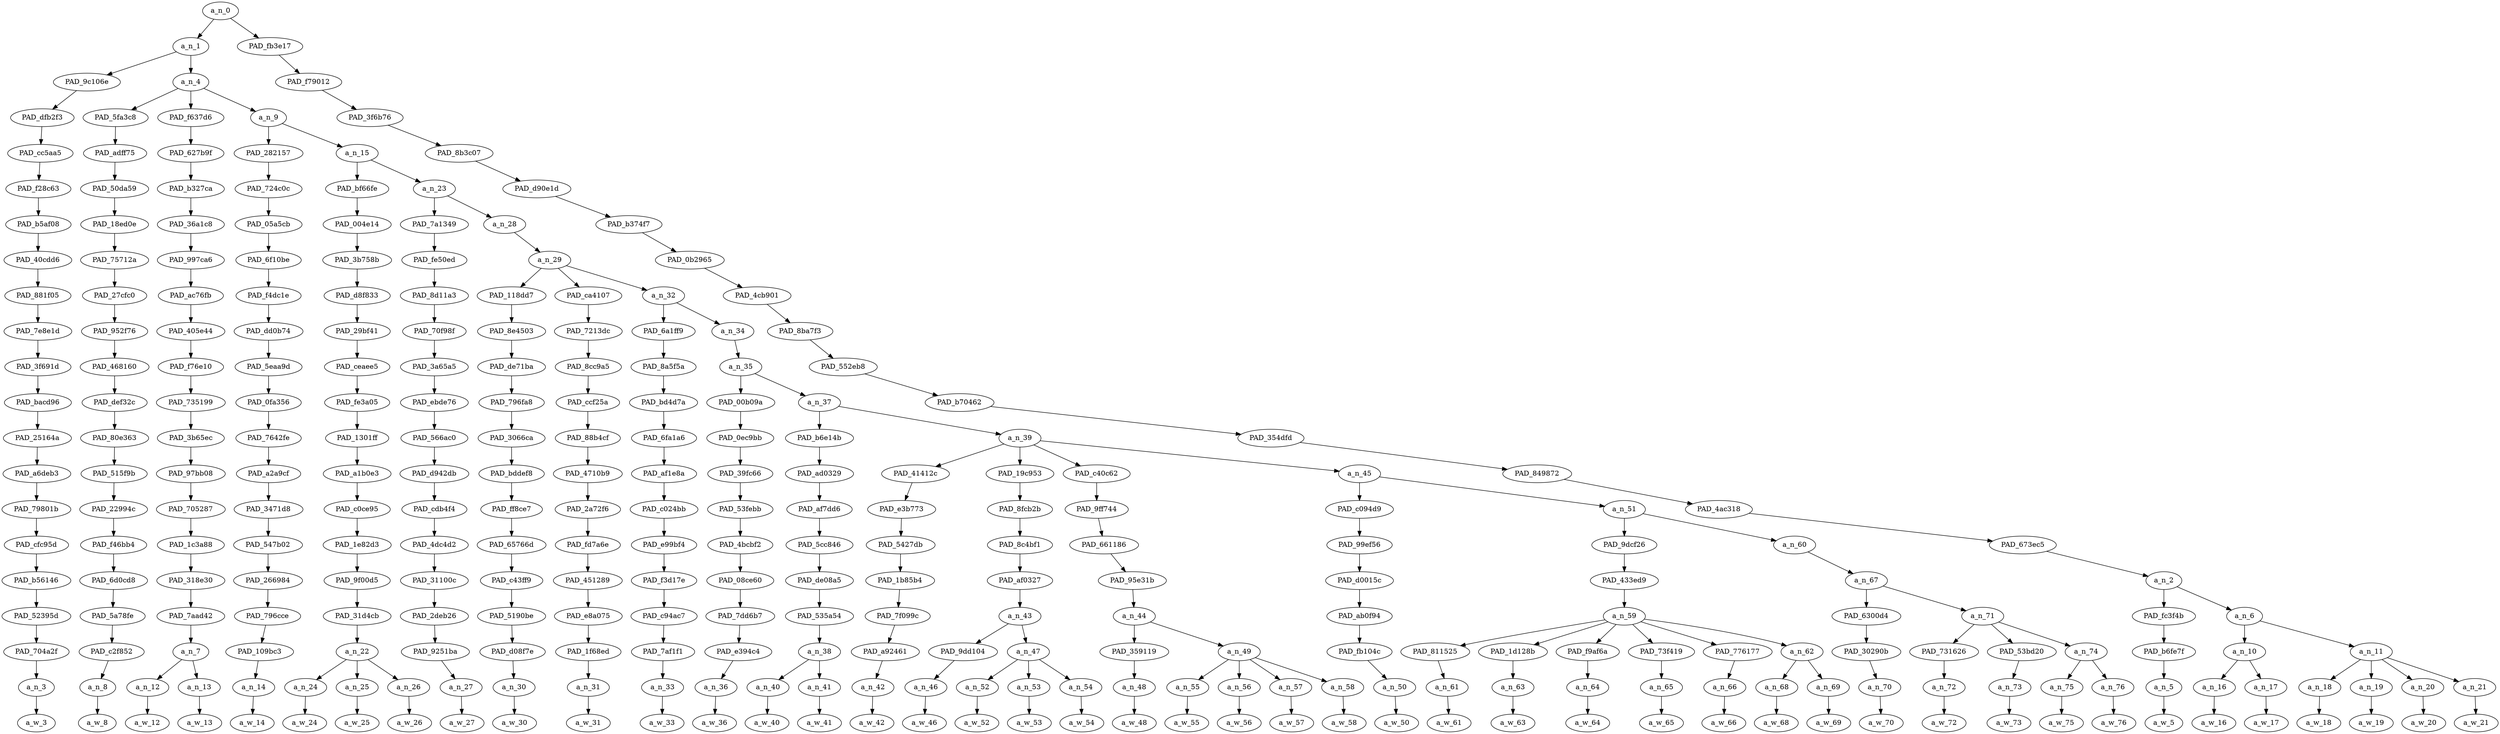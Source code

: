 strict digraph "" {
	a_n_0	[div_dir=1,
		index=0,
		level=20,
		pos="20.610197844328702,20!",
		text_span="[0, 1, 2, 3, 4, 5, 6, 7, 8, 9, 10, 11, 12, 13, 14, 15, 16, 17, 18, 19, 20, 21, 22, 23, 24, 25, 26, 27, 28, 29, 30, 31, 32, 33, 34, \
35, 36, 37, 38, 39, 40, 41, 42, 43, 44]",
		value=0.99999999];
	a_n_1	[div_dir=1,
		index=0,
		level=19,
		pos="1.7203956886574074,19!",
		text_span="[0, 1, 2, 3, 4, 5, 6, 7, 8, 9, 10, 11, 12, 13, 14, 15, 16, 17, 18, 19, 20, 21, 22, 23, 24, 25, 26, 27, 28, 29, 30, 31, 32, 33, 34, \
35, 36, 37]",
		value=0.72054065];
	a_n_0 -> a_n_1;
	PAD_fb3e17	[div_dir=-1,
		index=1,
		level=19,
		pos="39.5,19!",
		text_span="[38, 39, 40, 41, 42, 43, 44]",
		value=0.27945775];
	a_n_0 -> PAD_fb3e17;
	PAD_9c106e	[div_dir=-1,
		index=0,
		level=18,
		pos="0.0,18!",
		text_span="[0]",
		value=0.02552704];
	a_n_1 -> PAD_9c106e;
	a_n_4	[div_dir=1,
		index=1,
		level=18,
		pos="3.440791377314815,18!",
		text_span="[1, 2, 3, 4, 5, 6, 7, 8, 9, 10, 11, 12, 13, 14, 15, 16, 17, 18, 19, 20, 21, 22, 23, 24, 25, 26, 27, 28, 29, 30, 31, 32, 33, 34, \
35, 36, 37]",
		value=0.69500662];
	a_n_1 -> a_n_4;
	PAD_dfb2f3	[div_dir=-1,
		index=0,
		level=17,
		pos="0.0,17!",
		text_span="[0]",
		value=0.02552704];
	PAD_9c106e -> PAD_dfb2f3;
	PAD_cc5aa5	[div_dir=-1,
		index=0,
		level=16,
		pos="0.0,16!",
		text_span="[0]",
		value=0.02552704];
	PAD_dfb2f3 -> PAD_cc5aa5;
	PAD_f28c63	[div_dir=-1,
		index=0,
		level=15,
		pos="0.0,15!",
		text_span="[0]",
		value=0.02552704];
	PAD_cc5aa5 -> PAD_f28c63;
	PAD_b5af08	[div_dir=-1,
		index=0,
		level=14,
		pos="0.0,14!",
		text_span="[0]",
		value=0.02552704];
	PAD_f28c63 -> PAD_b5af08;
	PAD_40cdd6	[div_dir=-1,
		index=0,
		level=13,
		pos="0.0,13!",
		text_span="[0]",
		value=0.02552704];
	PAD_b5af08 -> PAD_40cdd6;
	PAD_881f05	[div_dir=-1,
		index=0,
		level=12,
		pos="0.0,12!",
		text_span="[0]",
		value=0.02552704];
	PAD_40cdd6 -> PAD_881f05;
	PAD_7e8e1d	[div_dir=-1,
		index=0,
		level=11,
		pos="0.0,11!",
		text_span="[0]",
		value=0.02552704];
	PAD_881f05 -> PAD_7e8e1d;
	PAD_3f691d	[div_dir=-1,
		index=0,
		level=10,
		pos="0.0,10!",
		text_span="[0]",
		value=0.02552704];
	PAD_7e8e1d -> PAD_3f691d;
	PAD_bacd96	[div_dir=-1,
		index=0,
		level=9,
		pos="0.0,9!",
		text_span="[0]",
		value=0.02552704];
	PAD_3f691d -> PAD_bacd96;
	PAD_25164a	[div_dir=-1,
		index=0,
		level=8,
		pos="0.0,8!",
		text_span="[0]",
		value=0.02552704];
	PAD_bacd96 -> PAD_25164a;
	PAD_a6deb3	[div_dir=-1,
		index=0,
		level=7,
		pos="0.0,7!",
		text_span="[0]",
		value=0.02552704];
	PAD_25164a -> PAD_a6deb3;
	PAD_79801b	[div_dir=-1,
		index=0,
		level=6,
		pos="0.0,6!",
		text_span="[0]",
		value=0.02552704];
	PAD_a6deb3 -> PAD_79801b;
	PAD_cfc95d	[div_dir=-1,
		index=0,
		level=5,
		pos="0.0,5!",
		text_span="[0]",
		value=0.02552704];
	PAD_79801b -> PAD_cfc95d;
	PAD_b56146	[div_dir=-1,
		index=0,
		level=4,
		pos="0.0,4!",
		text_span="[0]",
		value=0.02552704];
	PAD_cfc95d -> PAD_b56146;
	PAD_52395d	[div_dir=-1,
		index=0,
		level=3,
		pos="0.0,3!",
		text_span="[0]",
		value=0.02552704];
	PAD_b56146 -> PAD_52395d;
	PAD_704a2f	[div_dir=-1,
		index=0,
		level=2,
		pos="0.0,2!",
		text_span="[0]",
		value=0.02552704];
	PAD_52395d -> PAD_704a2f;
	a_n_3	[div_dir=-1,
		index=0,
		level=1,
		pos="0.0,1!",
		text_span="[0]",
		value=0.02552704];
	PAD_704a2f -> a_n_3;
	a_w_3	[div_dir=0,
		index=0,
		level=0,
		pos="0,0!",
		text_span="[0]",
		value=fbi];
	a_n_3 -> a_w_3;
	PAD_5fa3c8	[div_dir=-1,
		index=2,
		level=17,
		pos="3.0,17!",
		text_span="[3]",
		value=0.01718486];
	a_n_4 -> PAD_5fa3c8;
	PAD_f637d6	[div_dir=1,
		index=1,
		level=17,
		pos="1.5,17!",
		text_span="[1, 2]",
		value=0.03496546];
	a_n_4 -> PAD_f637d6;
	a_n_9	[div_dir=1,
		index=3,
		level=17,
		pos="5.822374131944445,17!",
		text_span="[4, 5, 6, 7, 8, 9, 10, 11, 12, 13, 14, 15, 16, 17, 18, 19, 20, 21, 22, 23, 24, 25, 26, 27, 28, 29, 30, 31, 32, 33, 34, 35, 36, 37]",
		value=0.64282945];
	a_n_4 -> a_n_9;
	PAD_adff75	[div_dir=-1,
		index=2,
		level=16,
		pos="3.0,16!",
		text_span="[3]",
		value=0.01718486];
	PAD_5fa3c8 -> PAD_adff75;
	PAD_50da59	[div_dir=-1,
		index=2,
		level=15,
		pos="3.0,15!",
		text_span="[3]",
		value=0.01718486];
	PAD_adff75 -> PAD_50da59;
	PAD_18ed0e	[div_dir=-1,
		index=2,
		level=14,
		pos="3.0,14!",
		text_span="[3]",
		value=0.01718486];
	PAD_50da59 -> PAD_18ed0e;
	PAD_75712a	[div_dir=-1,
		index=2,
		level=13,
		pos="3.0,13!",
		text_span="[3]",
		value=0.01718486];
	PAD_18ed0e -> PAD_75712a;
	PAD_27cfc0	[div_dir=-1,
		index=2,
		level=12,
		pos="3.0,12!",
		text_span="[3]",
		value=0.01718486];
	PAD_75712a -> PAD_27cfc0;
	PAD_952f76	[div_dir=-1,
		index=2,
		level=11,
		pos="3.0,11!",
		text_span="[3]",
		value=0.01718486];
	PAD_27cfc0 -> PAD_952f76;
	PAD_468160	[div_dir=-1,
		index=2,
		level=10,
		pos="3.0,10!",
		text_span="[3]",
		value=0.01718486];
	PAD_952f76 -> PAD_468160;
	PAD_def32c	[div_dir=-1,
		index=2,
		level=9,
		pos="3.0,9!",
		text_span="[3]",
		value=0.01718486];
	PAD_468160 -> PAD_def32c;
	PAD_80e363	[div_dir=-1,
		index=2,
		level=8,
		pos="3.0,8!",
		text_span="[3]",
		value=0.01718486];
	PAD_def32c -> PAD_80e363;
	PAD_515f9b	[div_dir=-1,
		index=2,
		level=7,
		pos="3.0,7!",
		text_span="[3]",
		value=0.01718486];
	PAD_80e363 -> PAD_515f9b;
	PAD_22994c	[div_dir=-1,
		index=2,
		level=6,
		pos="3.0,6!",
		text_span="[3]",
		value=0.01718486];
	PAD_515f9b -> PAD_22994c;
	PAD_f46bb4	[div_dir=-1,
		index=2,
		level=5,
		pos="3.0,5!",
		text_span="[3]",
		value=0.01718486];
	PAD_22994c -> PAD_f46bb4;
	PAD_6d0cd8	[div_dir=-1,
		index=2,
		level=4,
		pos="3.0,4!",
		text_span="[3]",
		value=0.01718486];
	PAD_f46bb4 -> PAD_6d0cd8;
	PAD_5a78fe	[div_dir=-1,
		index=2,
		level=3,
		pos="3.0,3!",
		text_span="[3]",
		value=0.01718486];
	PAD_6d0cd8 -> PAD_5a78fe;
	PAD_c2f852	[div_dir=-1,
		index=2,
		level=2,
		pos="3.0,2!",
		text_span="[3]",
		value=0.01718486];
	PAD_5a78fe -> PAD_c2f852;
	a_n_8	[div_dir=-1,
		index=3,
		level=1,
		pos="3.0,1!",
		text_span="[3]",
		value=0.01718486];
	PAD_c2f852 -> a_n_8;
	a_w_8	[div_dir=0,
		index=3,
		level=0,
		pos="3,0!",
		text_span="[3]",
		value=paralyzed];
	a_n_8 -> a_w_8;
	PAD_627b9f	[div_dir=1,
		index=1,
		level=16,
		pos="1.5,16!",
		text_span="[1, 2]",
		value=0.03496546];
	PAD_f637d6 -> PAD_627b9f;
	PAD_b327ca	[div_dir=1,
		index=1,
		level=15,
		pos="1.5,15!",
		text_span="[1, 2]",
		value=0.03496546];
	PAD_627b9f -> PAD_b327ca;
	PAD_36a1c8	[div_dir=1,
		index=1,
		level=14,
		pos="1.5,14!",
		text_span="[1, 2]",
		value=0.03496546];
	PAD_b327ca -> PAD_36a1c8;
	PAD_997ca6	[div_dir=1,
		index=1,
		level=13,
		pos="1.5,13!",
		text_span="[1, 2]",
		value=0.03496546];
	PAD_36a1c8 -> PAD_997ca6;
	PAD_ac76fb	[div_dir=1,
		index=1,
		level=12,
		pos="1.5,12!",
		text_span="[1, 2]",
		value=0.03496546];
	PAD_997ca6 -> PAD_ac76fb;
	PAD_405e44	[div_dir=1,
		index=1,
		level=11,
		pos="1.5,11!",
		text_span="[1, 2]",
		value=0.03496546];
	PAD_ac76fb -> PAD_405e44;
	PAD_f76e10	[div_dir=1,
		index=1,
		level=10,
		pos="1.5,10!",
		text_span="[1, 2]",
		value=0.03496546];
	PAD_405e44 -> PAD_f76e10;
	PAD_735199	[div_dir=1,
		index=1,
		level=9,
		pos="1.5,9!",
		text_span="[1, 2]",
		value=0.03496546];
	PAD_f76e10 -> PAD_735199;
	PAD_3b65ec	[div_dir=1,
		index=1,
		level=8,
		pos="1.5,8!",
		text_span="[1, 2]",
		value=0.03496546];
	PAD_735199 -> PAD_3b65ec;
	PAD_97bb08	[div_dir=1,
		index=1,
		level=7,
		pos="1.5,7!",
		text_span="[1, 2]",
		value=0.03496546];
	PAD_3b65ec -> PAD_97bb08;
	PAD_705287	[div_dir=1,
		index=1,
		level=6,
		pos="1.5,6!",
		text_span="[1, 2]",
		value=0.03496546];
	PAD_97bb08 -> PAD_705287;
	PAD_1c3a88	[div_dir=1,
		index=1,
		level=5,
		pos="1.5,5!",
		text_span="[1, 2]",
		value=0.03496546];
	PAD_705287 -> PAD_1c3a88;
	PAD_318e30	[div_dir=1,
		index=1,
		level=4,
		pos="1.5,4!",
		text_span="[1, 2]",
		value=0.03496546];
	PAD_1c3a88 -> PAD_318e30;
	PAD_7aad42	[div_dir=1,
		index=1,
		level=3,
		pos="1.5,3!",
		text_span="[1, 2]",
		value=0.03496546];
	PAD_318e30 -> PAD_7aad42;
	a_n_7	[div_dir=1,
		index=1,
		level=2,
		pos="1.5,2!",
		text_span="[1, 2]",
		value=0.03496546];
	PAD_7aad42 -> a_n_7;
	a_n_12	[div_dir=1,
		index=1,
		level=1,
		pos="1.0,1!",
		text_span="[1]",
		value=0.01281584];
	a_n_7 -> a_n_12;
	a_n_13	[div_dir=-1,
		index=2,
		level=1,
		pos="2.0,1!",
		text_span="[2]",
		value=0.02213667];
	a_n_7 -> a_n_13;
	a_w_12	[div_dir=0,
		index=1,
		level=0,
		pos="1,0!",
		text_span="[1]",
		value=completely];
	a_n_12 -> a_w_12;
	a_w_13	[div_dir=0,
		index=2,
		level=0,
		pos="2,0!",
		text_span="[2]",
		value=inept];
	a_n_13 -> a_w_13;
	PAD_282157	[div_dir=-1,
		index=3,
		level=16,
		pos="4.0,16!",
		text_span="[4]",
		value=0.01092810];
	a_n_9 -> PAD_282157;
	a_n_15	[div_dir=1,
		index=4,
		level=16,
		pos="7.644748263888889,16!",
		text_span="[5, 6, 7, 8, 9, 10, 11, 12, 13, 14, 15, 16, 17, 18, 19, 20, 21, 22, 23, 24, 25, 26, 27, 28, 29, 30, 31, 32, 33, 34, 35, 36, 37]",
		value=0.63187355];
	a_n_9 -> a_n_15;
	PAD_724c0c	[div_dir=-1,
		index=3,
		level=15,
		pos="4.0,15!",
		text_span="[4]",
		value=0.01092810];
	PAD_282157 -> PAD_724c0c;
	PAD_05a5cb	[div_dir=-1,
		index=3,
		level=14,
		pos="4.0,14!",
		text_span="[4]",
		value=0.01092810];
	PAD_724c0c -> PAD_05a5cb;
	PAD_6f10be	[div_dir=-1,
		index=3,
		level=13,
		pos="4.0,13!",
		text_span="[4]",
		value=0.01092810];
	PAD_05a5cb -> PAD_6f10be;
	PAD_f4dc1e	[div_dir=-1,
		index=3,
		level=12,
		pos="4.0,12!",
		text_span="[4]",
		value=0.01092810];
	PAD_6f10be -> PAD_f4dc1e;
	PAD_dd0b74	[div_dir=-1,
		index=3,
		level=11,
		pos="4.0,11!",
		text_span="[4]",
		value=0.01092810];
	PAD_f4dc1e -> PAD_dd0b74;
	PAD_5eaa9d	[div_dir=-1,
		index=3,
		level=10,
		pos="4.0,10!",
		text_span="[4]",
		value=0.01092810];
	PAD_dd0b74 -> PAD_5eaa9d;
	PAD_0fa356	[div_dir=-1,
		index=3,
		level=9,
		pos="4.0,9!",
		text_span="[4]",
		value=0.01092810];
	PAD_5eaa9d -> PAD_0fa356;
	PAD_7642fe	[div_dir=-1,
		index=3,
		level=8,
		pos="4.0,8!",
		text_span="[4]",
		value=0.01092810];
	PAD_0fa356 -> PAD_7642fe;
	PAD_a2a9cf	[div_dir=-1,
		index=3,
		level=7,
		pos="4.0,7!",
		text_span="[4]",
		value=0.01092810];
	PAD_7642fe -> PAD_a2a9cf;
	PAD_3471d8	[div_dir=-1,
		index=3,
		level=6,
		pos="4.0,6!",
		text_span="[4]",
		value=0.01092810];
	PAD_a2a9cf -> PAD_3471d8;
	PAD_547b02	[div_dir=-1,
		index=3,
		level=5,
		pos="4.0,5!",
		text_span="[4]",
		value=0.01092810];
	PAD_3471d8 -> PAD_547b02;
	PAD_266984	[div_dir=-1,
		index=3,
		level=4,
		pos="4.0,4!",
		text_span="[4]",
		value=0.01092810];
	PAD_547b02 -> PAD_266984;
	PAD_796cce	[div_dir=-1,
		index=3,
		level=3,
		pos="4.0,3!",
		text_span="[4]",
		value=0.01092810];
	PAD_266984 -> PAD_796cce;
	PAD_109bc3	[div_dir=-1,
		index=3,
		level=2,
		pos="4.0,2!",
		text_span="[4]",
		value=0.01092810];
	PAD_796cce -> PAD_109bc3;
	a_n_14	[div_dir=-1,
		index=4,
		level=1,
		pos="4.0,1!",
		text_span="[4]",
		value=0.01092810];
	PAD_109bc3 -> a_n_14;
	a_w_14	[div_dir=0,
		index=4,
		level=0,
		pos="4,0!",
		text_span="[4]",
		value=by];
	a_n_14 -> a_w_14;
	PAD_bf66fe	[div_dir=1,
		index=4,
		level=15,
		pos="6.0,15!",
		text_span="[5, 6, 7]",
		value=0.07243884];
	a_n_15 -> PAD_bf66fe;
	a_n_23	[div_dir=1,
		index=5,
		level=15,
		pos="9.289496527777779,15!",
		text_span="[8, 9, 10, 11, 12, 13, 14, 15, 16, 17, 18, 19, 20, 21, 22, 23, 24, 25, 26, 27, 28, 29, 30, 31, 32, 33, 34, 35, 36, 37]",
		value=0.55940442];
	a_n_15 -> a_n_23;
	PAD_004e14	[div_dir=1,
		index=4,
		level=14,
		pos="6.0,14!",
		text_span="[5, 6, 7]",
		value=0.07243884];
	PAD_bf66fe -> PAD_004e14;
	PAD_3b758b	[div_dir=1,
		index=4,
		level=13,
		pos="6.0,13!",
		text_span="[5, 6, 7]",
		value=0.07243884];
	PAD_004e14 -> PAD_3b758b;
	PAD_d8f833	[div_dir=1,
		index=4,
		level=12,
		pos="6.0,12!",
		text_span="[5, 6, 7]",
		value=0.07243884];
	PAD_3b758b -> PAD_d8f833;
	PAD_29bf41	[div_dir=1,
		index=4,
		level=11,
		pos="6.0,11!",
		text_span="[5, 6, 7]",
		value=0.07243884];
	PAD_d8f833 -> PAD_29bf41;
	PAD_ceaee5	[div_dir=1,
		index=4,
		level=10,
		pos="6.0,10!",
		text_span="[5, 6, 7]",
		value=0.07243884];
	PAD_29bf41 -> PAD_ceaee5;
	PAD_fe3a05	[div_dir=1,
		index=4,
		level=9,
		pos="6.0,9!",
		text_span="[5, 6, 7]",
		value=0.07243884];
	PAD_ceaee5 -> PAD_fe3a05;
	PAD_1301ff	[div_dir=1,
		index=4,
		level=8,
		pos="6.0,8!",
		text_span="[5, 6, 7]",
		value=0.07243884];
	PAD_fe3a05 -> PAD_1301ff;
	PAD_a1b0e3	[div_dir=1,
		index=4,
		level=7,
		pos="6.0,7!",
		text_span="[5, 6, 7]",
		value=0.07243884];
	PAD_1301ff -> PAD_a1b0e3;
	PAD_c0ce95	[div_dir=1,
		index=4,
		level=6,
		pos="6.0,6!",
		text_span="[5, 6, 7]",
		value=0.07243884];
	PAD_a1b0e3 -> PAD_c0ce95;
	PAD_1e82d3	[div_dir=1,
		index=4,
		level=5,
		pos="6.0,5!",
		text_span="[5, 6, 7]",
		value=0.07243884];
	PAD_c0ce95 -> PAD_1e82d3;
	PAD_9f00d5	[div_dir=1,
		index=4,
		level=4,
		pos="6.0,4!",
		text_span="[5, 6, 7]",
		value=0.07243884];
	PAD_1e82d3 -> PAD_9f00d5;
	PAD_31d4cb	[div_dir=1,
		index=4,
		level=3,
		pos="6.0,3!",
		text_span="[5, 6, 7]",
		value=0.07243884];
	PAD_9f00d5 -> PAD_31d4cb;
	a_n_22	[div_dir=1,
		index=4,
		level=2,
		pos="6.0,2!",
		text_span="[5, 6, 7]",
		value=0.07243884];
	PAD_31d4cb -> a_n_22;
	a_n_24	[div_dir=1,
		index=5,
		level=1,
		pos="5.0,1!",
		text_span="[5]",
		value=0.02634474];
	a_n_22 -> a_n_24;
	a_n_25	[div_dir=-1,
		index=6,
		level=1,
		pos="6.0,1!",
		text_span="[6]",
		value=0.02105736];
	a_n_22 -> a_n_25;
	a_n_26	[div_dir=1,
		index=7,
		level=1,
		pos="7.0,1!",
		text_span="[7]",
		value=0.02496004];
	a_n_22 -> a_n_26;
	a_w_24	[div_dir=0,
		index=5,
		level=0,
		pos="5,0!",
		text_span="[5]",
		value=pc];
	a_n_24 -> a_w_24;
	a_w_25	[div_dir=0,
		index=6,
		level=0,
		pos="6,0!",
		text_span="[6]",
		value=airport];
	a_n_25 -> a_w_25;
	a_w_26	[div_dir=0,
		index=7,
		level=0,
		pos="7,0!",
		text_span="[7]",
		value=shooter];
	a_n_26 -> a_w_26;
	PAD_7a1349	[div_dir=-1,
		index=5,
		level=14,
		pos="8.0,14!",
		text_span="[8]",
		value=0.01226533];
	a_n_23 -> PAD_7a1349;
	a_n_28	[div_dir=1,
		index=6,
		level=14,
		pos="10.578993055555555,14!",
		text_span="[9, 10, 11, 12, 13, 14, 15, 16, 17, 18, 19, 20, 21, 22, 23, 24, 25, 26, 27, 28, 29, 30, 31, 32, 33, 34, 35, 36, 37]",
		value=0.54713127];
	a_n_23 -> a_n_28;
	PAD_fe50ed	[div_dir=-1,
		index=5,
		level=13,
		pos="8.0,13!",
		text_span="[8]",
		value=0.01226533];
	PAD_7a1349 -> PAD_fe50ed;
	PAD_8d11a3	[div_dir=-1,
		index=5,
		level=12,
		pos="8.0,12!",
		text_span="[8]",
		value=0.01226533];
	PAD_fe50ed -> PAD_8d11a3;
	PAD_70f98f	[div_dir=-1,
		index=5,
		level=11,
		pos="8.0,11!",
		text_span="[8]",
		value=0.01226533];
	PAD_8d11a3 -> PAD_70f98f;
	PAD_3a65a5	[div_dir=-1,
		index=5,
		level=10,
		pos="8.0,10!",
		text_span="[8]",
		value=0.01226533];
	PAD_70f98f -> PAD_3a65a5;
	PAD_ebde76	[div_dir=-1,
		index=5,
		level=9,
		pos="8.0,9!",
		text_span="[8]",
		value=0.01226533];
	PAD_3a65a5 -> PAD_ebde76;
	PAD_566ac0	[div_dir=-1,
		index=5,
		level=8,
		pos="8.0,8!",
		text_span="[8]",
		value=0.01226533];
	PAD_ebde76 -> PAD_566ac0;
	PAD_d942db	[div_dir=-1,
		index=5,
		level=7,
		pos="8.0,7!",
		text_span="[8]",
		value=0.01226533];
	PAD_566ac0 -> PAD_d942db;
	PAD_cdb4f4	[div_dir=-1,
		index=5,
		level=6,
		pos="8.0,6!",
		text_span="[8]",
		value=0.01226533];
	PAD_d942db -> PAD_cdb4f4;
	PAD_4dc4d2	[div_dir=-1,
		index=5,
		level=5,
		pos="8.0,5!",
		text_span="[8]",
		value=0.01226533];
	PAD_cdb4f4 -> PAD_4dc4d2;
	PAD_31100c	[div_dir=-1,
		index=5,
		level=4,
		pos="8.0,4!",
		text_span="[8]",
		value=0.01226533];
	PAD_4dc4d2 -> PAD_31100c;
	PAD_2deb26	[div_dir=-1,
		index=5,
		level=3,
		pos="8.0,3!",
		text_span="[8]",
		value=0.01226533];
	PAD_31100c -> PAD_2deb26;
	PAD_9251ba	[div_dir=-1,
		index=5,
		level=2,
		pos="8.0,2!",
		text_span="[8]",
		value=0.01226533];
	PAD_2deb26 -> PAD_9251ba;
	a_n_27	[div_dir=-1,
		index=8,
		level=1,
		pos="8.0,1!",
		text_span="[8]",
		value=0.01226533];
	PAD_9251ba -> a_n_27;
	a_w_27	[div_dir=0,
		index=8,
		level=0,
		pos="8,0!",
		text_span="[8]",
		value=who];
	a_n_27 -> a_w_27;
	a_n_29	[div_dir=1,
		index=6,
		level=13,
		pos="10.578993055555555,13!",
		text_span="[9, 10, 11, 12, 13, 14, 15, 16, 17, 18, 19, 20, 21, 22, 23, 24, 25, 26, 27, 28, 29, 30, 31, 32, 33, 34, 35, 36, 37]",
		value=0.54711456];
	a_n_28 -> a_n_29;
	PAD_118dd7	[div_dir=1,
		index=6,
		level=12,
		pos="9.0,12!",
		text_span="[9]",
		value=0.01850319];
	a_n_29 -> PAD_118dd7;
	PAD_ca4107	[div_dir=-1,
		index=7,
		level=12,
		pos="10.0,12!",
		text_span="[10]",
		value=0.01786916];
	a_n_29 -> PAD_ca4107;
	a_n_32	[div_dir=1,
		index=8,
		level=12,
		pos="12.736979166666666,12!",
		text_span="[11, 12, 13, 14, 15, 16, 17, 18, 19, 20, 21, 22, 23, 24, 25, 26, 27, 28, 29, 30, 31, 32, 33, 34, 35, 36, 37]",
		value=0.51072550];
	a_n_29 -> a_n_32;
	PAD_8e4503	[div_dir=1,
		index=6,
		level=11,
		pos="9.0,11!",
		text_span="[9]",
		value=0.01850319];
	PAD_118dd7 -> PAD_8e4503;
	PAD_de71ba	[div_dir=1,
		index=6,
		level=10,
		pos="9.0,10!",
		text_span="[9]",
		value=0.01850319];
	PAD_8e4503 -> PAD_de71ba;
	PAD_796fa8	[div_dir=1,
		index=6,
		level=9,
		pos="9.0,9!",
		text_span="[9]",
		value=0.01850319];
	PAD_de71ba -> PAD_796fa8;
	PAD_3066ca	[div_dir=1,
		index=6,
		level=8,
		pos="9.0,8!",
		text_span="[9]",
		value=0.01850319];
	PAD_796fa8 -> PAD_3066ca;
	PAD_bddef8	[div_dir=1,
		index=6,
		level=7,
		pos="9.0,7!",
		text_span="[9]",
		value=0.01850319];
	PAD_3066ca -> PAD_bddef8;
	PAD_ff8ce7	[div_dir=1,
		index=6,
		level=6,
		pos="9.0,6!",
		text_span="[9]",
		value=0.01850319];
	PAD_bddef8 -> PAD_ff8ce7;
	PAD_65766d	[div_dir=1,
		index=6,
		level=5,
		pos="9.0,5!",
		text_span="[9]",
		value=0.01850319];
	PAD_ff8ce7 -> PAD_65766d;
	PAD_c43ff9	[div_dir=1,
		index=6,
		level=4,
		pos="9.0,4!",
		text_span="[9]",
		value=0.01850319];
	PAD_65766d -> PAD_c43ff9;
	PAD_5190be	[div_dir=1,
		index=6,
		level=3,
		pos="9.0,3!",
		text_span="[9]",
		value=0.01850319];
	PAD_c43ff9 -> PAD_5190be;
	PAD_d08f7e	[div_dir=1,
		index=6,
		level=2,
		pos="9.0,2!",
		text_span="[9]",
		value=0.01850319];
	PAD_5190be -> PAD_d08f7e;
	a_n_30	[div_dir=1,
		index=9,
		level=1,
		pos="9.0,1!",
		text_span="[9]",
		value=0.01850319];
	PAD_d08f7e -> a_n_30;
	a_w_30	[div_dir=0,
		index=9,
		level=0,
		pos="9,0!",
		text_span="[9]",
		value=killed];
	a_n_30 -> a_w_30;
	PAD_7213dc	[div_dir=-1,
		index=7,
		level=11,
		pos="10.0,11!",
		text_span="[10]",
		value=0.01786916];
	PAD_ca4107 -> PAD_7213dc;
	PAD_8cc9a5	[div_dir=-1,
		index=7,
		level=10,
		pos="10.0,10!",
		text_span="[10]",
		value=0.01786916];
	PAD_7213dc -> PAD_8cc9a5;
	PAD_ccf25a	[div_dir=-1,
		index=7,
		level=9,
		pos="10.0,9!",
		text_span="[10]",
		value=0.01786916];
	PAD_8cc9a5 -> PAD_ccf25a;
	PAD_88b4cf	[div_dir=-1,
		index=7,
		level=8,
		pos="10.0,8!",
		text_span="[10]",
		value=0.01786916];
	PAD_ccf25a -> PAD_88b4cf;
	PAD_4710b9	[div_dir=-1,
		index=7,
		level=7,
		pos="10.0,7!",
		text_span="[10]",
		value=0.01786916];
	PAD_88b4cf -> PAD_4710b9;
	PAD_2a72f6	[div_dir=-1,
		index=7,
		level=6,
		pos="10.0,6!",
		text_span="[10]",
		value=0.01786916];
	PAD_4710b9 -> PAD_2a72f6;
	PAD_fd7a6e	[div_dir=-1,
		index=7,
		level=5,
		pos="10.0,5!",
		text_span="[10]",
		value=0.01786916];
	PAD_2a72f6 -> PAD_fd7a6e;
	PAD_451289	[div_dir=-1,
		index=7,
		level=4,
		pos="10.0,4!",
		text_span="[10]",
		value=0.01786916];
	PAD_fd7a6e -> PAD_451289;
	PAD_e8a075	[div_dir=-1,
		index=7,
		level=3,
		pos="10.0,3!",
		text_span="[10]",
		value=0.01786916];
	PAD_451289 -> PAD_e8a075;
	PAD_1f68ed	[div_dir=-1,
		index=7,
		level=2,
		pos="10.0,2!",
		text_span="[10]",
		value=0.01786916];
	PAD_e8a075 -> PAD_1f68ed;
	a_n_31	[div_dir=-1,
		index=10,
		level=1,
		pos="10.0,1!",
		text_span="[10]",
		value=0.01786916];
	PAD_1f68ed -> a_n_31;
	a_w_31	[div_dir=0,
		index=10,
		level=0,
		pos="10,0!",
		text_span="[10]",
		value="<number>"];
	a_n_31 -> a_w_31;
	PAD_6a1ff9	[div_dir=1,
		index=8,
		level=11,
		pos="11.0,11!",
		text_span="[11]",
		value=0.00942502];
	a_n_32 -> PAD_6a1ff9;
	a_n_34	[div_dir=1,
		index=9,
		level=11,
		pos="14.473958333333332,11!",
		text_span="[12, 13, 14, 15, 16, 17, 18, 19, 20, 21, 22, 23, 24, 25, 26, 27, 28, 29, 30, 31, 32, 33, 34, 35, 36, 37]",
		value=0.50129076];
	a_n_32 -> a_n_34;
	PAD_8a5f5a	[div_dir=1,
		index=8,
		level=10,
		pos="11.0,10!",
		text_span="[11]",
		value=0.00942502];
	PAD_6a1ff9 -> PAD_8a5f5a;
	PAD_bd4d7a	[div_dir=1,
		index=8,
		level=9,
		pos="11.0,9!",
		text_span="[11]",
		value=0.00942502];
	PAD_8a5f5a -> PAD_bd4d7a;
	PAD_6fa1a6	[div_dir=1,
		index=8,
		level=8,
		pos="11.0,8!",
		text_span="[11]",
		value=0.00942502];
	PAD_bd4d7a -> PAD_6fa1a6;
	PAD_af1e8a	[div_dir=1,
		index=8,
		level=7,
		pos="11.0,7!",
		text_span="[11]",
		value=0.00942502];
	PAD_6fa1a6 -> PAD_af1e8a;
	PAD_c024bb	[div_dir=1,
		index=8,
		level=6,
		pos="11.0,6!",
		text_span="[11]",
		value=0.00942502];
	PAD_af1e8a -> PAD_c024bb;
	PAD_e99bf4	[div_dir=1,
		index=8,
		level=5,
		pos="11.0,5!",
		text_span="[11]",
		value=0.00942502];
	PAD_c024bb -> PAD_e99bf4;
	PAD_f3d17e	[div_dir=1,
		index=8,
		level=4,
		pos="11.0,4!",
		text_span="[11]",
		value=0.00942502];
	PAD_e99bf4 -> PAD_f3d17e;
	PAD_c94ac7	[div_dir=1,
		index=8,
		level=3,
		pos="11.0,3!",
		text_span="[11]",
		value=0.00942502];
	PAD_f3d17e -> PAD_c94ac7;
	PAD_7af1f1	[div_dir=1,
		index=8,
		level=2,
		pos="11.0,2!",
		text_span="[11]",
		value=0.00942502];
	PAD_c94ac7 -> PAD_7af1f1;
	a_n_33	[div_dir=1,
		index=11,
		level=1,
		pos="11.0,1!",
		text_span="[11]",
		value=0.00942502];
	PAD_7af1f1 -> a_n_33;
	a_w_33	[div_dir=0,
		index=11,
		level=0,
		pos="11,0!",
		text_span="[11]",
		value=while];
	a_n_33 -> a_w_33;
	a_n_35	[div_dir=1,
		index=9,
		level=10,
		pos="14.473958333333332,10!",
		text_span="[12, 13, 14, 15, 16, 17, 18, 19, 20, 21, 22, 23, 24, 25, 26, 27, 28, 29, 30, 31, 32, 33, 34, 35, 36, 37]",
		value=0.50128331];
	a_n_34 -> a_n_35;
	PAD_00b09a	[div_dir=-1,
		index=9,
		level=9,
		pos="12.0,9!",
		text_span="[12]",
		value=0.01657655];
	a_n_35 -> PAD_00b09a;
	a_n_37	[div_dir=1,
		index=10,
		level=9,
		pos="16.947916666666664,9!",
		text_span="[13, 14, 15, 16, 17, 18, 19, 20, 21, 22, 23, 24, 25, 26, 27, 28, 29, 30, 31, 32, 33, 34, 35, 36, 37]",
		value=0.48469931];
	a_n_35 -> a_n_37;
	PAD_0ec9bb	[div_dir=-1,
		index=9,
		level=8,
		pos="12.0,8!",
		text_span="[12]",
		value=0.01657655];
	PAD_00b09a -> PAD_0ec9bb;
	PAD_39fc66	[div_dir=-1,
		index=9,
		level=7,
		pos="12.0,7!",
		text_span="[12]",
		value=0.01657655];
	PAD_0ec9bb -> PAD_39fc66;
	PAD_53febb	[div_dir=-1,
		index=9,
		level=6,
		pos="12.0,6!",
		text_span="[12]",
		value=0.01657655];
	PAD_39fc66 -> PAD_53febb;
	PAD_4bcbf2	[div_dir=-1,
		index=9,
		level=5,
		pos="12.0,5!",
		text_span="[12]",
		value=0.01657655];
	PAD_53febb -> PAD_4bcbf2;
	PAD_08ce60	[div_dir=-1,
		index=9,
		level=4,
		pos="12.0,4!",
		text_span="[12]",
		value=0.01657655];
	PAD_4bcbf2 -> PAD_08ce60;
	PAD_7dd6b7	[div_dir=-1,
		index=9,
		level=3,
		pos="12.0,3!",
		text_span="[12]",
		value=0.01657655];
	PAD_08ce60 -> PAD_7dd6b7;
	PAD_e394c4	[div_dir=-1,
		index=9,
		level=2,
		pos="12.0,2!",
		text_span="[12]",
		value=0.01657655];
	PAD_7dd6b7 -> PAD_e394c4;
	a_n_36	[div_dir=-1,
		index=12,
		level=1,
		pos="12.0,1!",
		text_span="[12]",
		value=0.01657655];
	PAD_e394c4 -> a_n_36;
	a_w_36	[div_dir=0,
		index=12,
		level=0,
		pos="12,0!",
		text_span="[12]",
		value=shouting];
	a_n_36 -> a_w_36;
	PAD_b6e14b	[div_dir=1,
		index=10,
		level=8,
		pos="13.5,8!",
		text_span="[13, 14]",
		value=0.04353442];
	a_n_37 -> PAD_b6e14b;
	a_n_39	[div_dir=-1,
		index=11,
		level=8,
		pos="20.395833333333332,8!",
		text_span="[15, 16, 17, 18, 19, 20, 21, 22, 23, 24, 25, 26, 27, 28, 29, 30, 31, 32, 33, 34, 35, 36, 37]",
		value=0.44115577];
	a_n_37 -> a_n_39;
	PAD_ad0329	[div_dir=1,
		index=10,
		level=7,
		pos="13.5,7!",
		text_span="[13, 14]",
		value=0.04353442];
	PAD_b6e14b -> PAD_ad0329;
	PAD_af7dd6	[div_dir=1,
		index=10,
		level=6,
		pos="13.5,6!",
		text_span="[13, 14]",
		value=0.04353442];
	PAD_ad0329 -> PAD_af7dd6;
	PAD_5cc846	[div_dir=1,
		index=10,
		level=5,
		pos="13.5,5!",
		text_span="[13, 14]",
		value=0.04353442];
	PAD_af7dd6 -> PAD_5cc846;
	PAD_de08a5	[div_dir=1,
		index=10,
		level=4,
		pos="13.5,4!",
		text_span="[13, 14]",
		value=0.04353442];
	PAD_5cc846 -> PAD_de08a5;
	PAD_535a54	[div_dir=1,
		index=10,
		level=3,
		pos="13.5,3!",
		text_span="[13, 14]",
		value=0.04353442];
	PAD_de08a5 -> PAD_535a54;
	a_n_38	[div_dir=1,
		index=10,
		level=2,
		pos="13.5,2!",
		text_span="[13, 14]",
		value=0.04353442];
	PAD_535a54 -> a_n_38;
	a_n_40	[div_dir=-1,
		index=13,
		level=1,
		pos="13.0,1!",
		text_span="[13]",
		value=0.01940650];
	a_n_38 -> a_n_40;
	a_n_41	[div_dir=1,
		index=14,
		level=1,
		pos="14.0,1!",
		text_span="[14]",
		value=0.02408687];
	a_n_38 -> a_n_41;
	a_w_40	[div_dir=0,
		index=13,
		level=0,
		pos="13,0!",
		text_span="[13]",
		value=allah];
	a_n_40 -> a_w_40;
	a_w_41	[div_dir=0,
		index=14,
		level=0,
		pos="14,0!",
		text_span="[14]",
		value=akbar];
	a_n_41 -> a_w_41;
	PAD_41412c	[div_dir=-1,
		index=11,
		level=7,
		pos="15.0,7!",
		text_span="[15]",
		value=0.01595408];
	a_n_39 -> PAD_41412c;
	PAD_19c953	[div_dir=-1,
		index=12,
		level=7,
		pos="17.0,7!",
		text_span="[16, 17, 18, 19]",
		value=0.06292340];
	a_n_39 -> PAD_19c953;
	PAD_c40c62	[div_dir=1,
		index=13,
		level=7,
		pos="21.25,7!",
		text_span="[20, 21, 22, 23, 24]",
		value=0.10923155];
	a_n_39 -> PAD_c40c62;
	a_n_45	[div_dir=1,
		index=14,
		level=7,
		pos="28.333333333333332,7!",
		text_span="[25, 26, 27, 28, 29, 30, 31, 32, 33, 34, 35, 36, 37]",
		value=0.25304516];
	a_n_39 -> a_n_45;
	PAD_e3b773	[div_dir=-1,
		index=11,
		level=6,
		pos="15.0,6!",
		text_span="[15]",
		value=0.01595408];
	PAD_41412c -> PAD_e3b773;
	PAD_5427db	[div_dir=-1,
		index=11,
		level=5,
		pos="15.0,5!",
		text_span="[15]",
		value=0.01595408];
	PAD_e3b773 -> PAD_5427db;
	PAD_1b85b4	[div_dir=-1,
		index=11,
		level=4,
		pos="15.0,4!",
		text_span="[15]",
		value=0.01595408];
	PAD_5427db -> PAD_1b85b4;
	PAD_7f099c	[div_dir=-1,
		index=11,
		level=3,
		pos="15.0,3!",
		text_span="[15]",
		value=0.01595408];
	PAD_1b85b4 -> PAD_7f099c;
	PAD_a92461	[div_dir=-1,
		index=11,
		level=2,
		pos="15.0,2!",
		text_span="[15]",
		value=0.01595408];
	PAD_7f099c -> PAD_a92461;
	a_n_42	[div_dir=-1,
		index=15,
		level=1,
		pos="15.0,1!",
		text_span="[15]",
		value=0.01595408];
	PAD_a92461 -> a_n_42;
	a_w_42	[div_dir=0,
		index=15,
		level=0,
		pos="15,0!",
		text_span="[15]",
		value=converted];
	a_n_42 -> a_w_42;
	PAD_8fcb2b	[div_dir=-1,
		index=12,
		level=6,
		pos="17.0,6!",
		text_span="[16, 17, 18, 19]",
		value=0.06292340];
	PAD_19c953 -> PAD_8fcb2b;
	PAD_8c4bf1	[div_dir=-1,
		index=12,
		level=5,
		pos="17.0,5!",
		text_span="[16, 17, 18, 19]",
		value=0.06292340];
	PAD_8fcb2b -> PAD_8c4bf1;
	PAD_af0327	[div_dir=-1,
		index=12,
		level=4,
		pos="17.0,4!",
		text_span="[16, 17, 18, 19]",
		value=0.06292340];
	PAD_8c4bf1 -> PAD_af0327;
	a_n_43	[div_dir=-1,
		index=12,
		level=3,
		pos="17.0,3!",
		text_span="[16, 17, 18, 19]",
		value=0.06292340];
	PAD_af0327 -> a_n_43;
	PAD_9dd104	[div_dir=1,
		index=12,
		level=2,
		pos="16.0,2!",
		text_span="[16]",
		value=0.01005832];
	a_n_43 -> PAD_9dd104;
	a_n_47	[div_dir=-1,
		index=13,
		level=2,
		pos="18.0,2!",
		text_span="[17, 18, 19]",
		value=0.05284152];
	a_n_43 -> a_n_47;
	a_n_46	[div_dir=1,
		index=16,
		level=1,
		pos="16.0,1!",
		text_span="[16]",
		value=0.01005832];
	PAD_9dd104 -> a_n_46;
	a_w_46	[div_dir=0,
		index=16,
		level=0,
		pos="16,0!",
		text_span="[16]",
		value=to];
	a_n_46 -> a_w_46;
	a_n_52	[div_dir=-1,
		index=17,
		level=1,
		pos="17.0,1!",
		text_span="[17]",
		value=0.02885729];
	a_n_47 -> a_n_52;
	a_n_53	[div_dir=1,
		index=18,
		level=1,
		pos="18.0,1!",
		text_span="[18]",
		value=0.01211034];
	a_n_47 -> a_n_53;
	a_n_54	[div_dir=1,
		index=19,
		level=1,
		pos="19.0,1!",
		text_span="[19]",
		value=0.01182952];
	a_n_47 -> a_n_54;
	a_w_52	[div_dir=0,
		index=17,
		level=0,
		pos="17,0!",
		text_span="[17]",
		value=islam];
	a_n_52 -> a_w_52;
	a_w_53	[div_dir=0,
		index=18,
		level=0,
		pos="18,0!",
		text_span="[18]",
		value=changed];
	a_n_53 -> a_w_53;
	a_w_54	[div_dir=0,
		index=19,
		level=0,
		pos="19,0!",
		text_span="[19]",
		value=name];
	a_n_54 -> a_w_54;
	PAD_9ff744	[div_dir=1,
		index=13,
		level=6,
		pos="21.25,6!",
		text_span="[20, 21, 22, 23, 24]",
		value=0.10923155];
	PAD_c40c62 -> PAD_9ff744;
	PAD_661186	[div_dir=1,
		index=13,
		level=5,
		pos="21.25,5!",
		text_span="[20, 21, 22, 23, 24]",
		value=0.10923155];
	PAD_9ff744 -> PAD_661186;
	PAD_95e31b	[div_dir=1,
		index=13,
		level=4,
		pos="21.25,4!",
		text_span="[20, 21, 22, 23, 24]",
		value=0.10923155];
	PAD_661186 -> PAD_95e31b;
	a_n_44	[div_dir=1,
		index=13,
		level=3,
		pos="21.25,3!",
		text_span="[20, 21, 22, 23, 24]",
		value=0.10923155];
	PAD_95e31b -> a_n_44;
	PAD_359119	[div_dir=1,
		index=14,
		level=2,
		pos="20.0,2!",
		text_span="[20]",
		value=0.00827395];
	a_n_44 -> PAD_359119;
	a_n_49	[div_dir=1,
		index=15,
		level=2,
		pos="22.5,2!",
		text_span="[21, 22, 23, 24]",
		value=0.10093834];
	a_n_44 -> a_n_49;
	a_n_48	[div_dir=1,
		index=20,
		level=1,
		pos="20.0,1!",
		text_span="[20]",
		value=0.00827395];
	PAD_359119 -> a_n_48;
	a_w_48	[div_dir=0,
		index=20,
		level=0,
		pos="20,0!",
		text_span="[20]",
		value=to1];
	a_n_48 -> a_w_48;
	a_n_55	[div_dir=1,
		index=21,
		level=1,
		pos="21.0,1!",
		text_span="[21]",
		value=0.03419468];
	a_n_49 -> a_n_55;
	a_n_56	[div_dir=-1,
		index=22,
		level=1,
		pos="22.0,1!",
		text_span="[22]",
		value=0.03144955];
	a_n_49 -> a_n_56;
	a_n_57	[div_dir=-1,
		index=23,
		level=1,
		pos="23.0,1!",
		text_span="[23]",
		value=0.01567998];
	a_n_49 -> a_n_57;
	a_n_58	[div_dir=1,
		index=24,
		level=1,
		pos="24.0,1!",
		text_span="[24]",
		value=0.01959749];
	a_n_49 -> a_n_58;
	a_w_55	[div_dir=0,
		index=21,
		level=0,
		pos="21,0!",
		text_span="[21]",
		value=aashiq];
	a_n_55 -> a_w_55;
	a_w_56	[div_dir=0,
		index=22,
		level=0,
		pos="22,0!",
		text_span="[22]",
		value=hammad];
	a_n_56 -> a_w_56;
	a_w_57	[div_dir=0,
		index=23,
		level=0,
		pos="23,0!",
		text_span="[23]",
		value=purchased];
	a_n_57 -> a_w_57;
	a_w_58	[div_dir=0,
		index=24,
		level=0,
		pos="24,0!",
		text_span="[24]",
		value=ticket];
	a_n_58 -> a_w_58;
	PAD_c094d9	[div_dir=1,
		index=14,
		level=6,
		pos="25.0,6!",
		text_span="[25]",
		value=0.01178788];
	a_n_45 -> PAD_c094d9;
	a_n_51	[div_dir=-1,
		index=15,
		level=6,
		pos="31.666666666666664,6!",
		text_span="[26, 27, 28, 29, 30, 31, 32, 33, 34, 35, 36, 37]",
		value=0.24125418];
	a_n_45 -> a_n_51;
	PAD_99ef56	[div_dir=1,
		index=14,
		level=5,
		pos="25.0,5!",
		text_span="[25]",
		value=0.01178788];
	PAD_c094d9 -> PAD_99ef56;
	PAD_d0015c	[div_dir=1,
		index=14,
		level=4,
		pos="25.0,4!",
		text_span="[25]",
		value=0.01178788];
	PAD_99ef56 -> PAD_d0015c;
	PAD_ab0f94	[div_dir=1,
		index=14,
		level=3,
		pos="25.0,3!",
		text_span="[25]",
		value=0.01178788];
	PAD_d0015c -> PAD_ab0f94;
	PAD_fb104c	[div_dir=1,
		index=16,
		level=2,
		pos="25.0,2!",
		text_span="[25]",
		value=0.01178788];
	PAD_ab0f94 -> PAD_fb104c;
	a_n_50	[div_dir=1,
		index=25,
		level=1,
		pos="25.0,1!",
		text_span="[25]",
		value=0.01178788];
	PAD_fb104c -> a_n_50;
	a_w_50	[div_dir=0,
		index=25,
		level=0,
		pos="25,0!",
		text_span="[25]",
		value=under];
	a_n_50 -> a_w_50;
	PAD_9dcf26	[div_dir=1,
		index=15,
		level=5,
		pos="29.25,5!",
		text_span="[26, 27, 28, 29, 30, 31, 32]",
		value=0.17381686];
	a_n_51 -> PAD_9dcf26;
	a_n_60	[div_dir=-1,
		index=16,
		level=5,
		pos="34.08333333333333,5!",
		text_span="[33, 34, 35, 36, 37]",
		value=0.06743087];
	a_n_51 -> a_n_60;
	PAD_433ed9	[div_dir=1,
		index=15,
		level=4,
		pos="29.25,4!",
		text_span="[26, 27, 28, 29, 30, 31, 32]",
		value=0.17381686];
	PAD_9dcf26 -> PAD_433ed9;
	a_n_59	[div_dir=1,
		index=15,
		level=3,
		pos="29.25,3!",
		text_span="[26, 27, 28, 29, 30, 31, 32]",
		value=0.17381686];
	PAD_433ed9 -> a_n_59;
	PAD_811525	[div_dir=1,
		index=17,
		level=2,
		pos="26.0,2!",
		text_span="[26]",
		value=0.01696909];
	a_n_59 -> PAD_811525;
	PAD_1d128b	[div_dir=1,
		index=19,
		level=2,
		pos="29.0,2!",
		text_span="[29]",
		value=0.01719695];
	a_n_59 -> PAD_1d128b;
	PAD_f9af6a	[div_dir=1,
		index=20,
		level=2,
		pos="30.0,2!",
		text_span="[30]",
		value=0.02511633];
	a_n_59 -> PAD_f9af6a;
	PAD_73f419	[div_dir=-1,
		index=21,
		level=2,
		pos="31.0,2!",
		text_span="[31]",
		value=0.02017640];
	a_n_59 -> PAD_73f419;
	PAD_776177	[div_dir=-1,
		index=22,
		level=2,
		pos="32.0,2!",
		text_span="[32]",
		value=0.01787603];
	a_n_59 -> PAD_776177;
	a_n_62	[div_dir=-1,
		index=18,
		level=2,
		pos="27.5,2!",
		text_span="[27, 28]",
		value=0.07646820];
	a_n_59 -> a_n_62;
	a_n_61	[div_dir=1,
		index=26,
		level=1,
		pos="26.0,1!",
		text_span="[26]",
		value=0.01696909];
	PAD_811525 -> a_n_61;
	a_w_61	[div_dir=0,
		index=26,
		level=0,
		pos="26,0!",
		text_span="[26]",
		value=new];
	a_n_61 -> a_w_61;
	a_n_63	[div_dir=1,
		index=29,
		level=1,
		pos="29.0,1!",
		text_span="[29]",
		value=0.01719695];
	PAD_1d128b -> a_n_63;
	a_w_63	[div_dir=0,
		index=29,
		level=0,
		pos="29,0!",
		text_span="[29]",
		value=recorded];
	a_n_63 -> a_w_63;
	a_n_64	[div_dir=1,
		index=30,
		level=1,
		pos="30.0,1!",
		text_span="[30]",
		value=0.02511633];
	PAD_f9af6a -> a_n_64;
	a_w_64	[div_dir=0,
		index=30,
		level=0,
		pos="30,0!",
		text_span="[30]",
		value=islamic];
	a_n_64 -> a_w_64;
	a_n_65	[div_dir=-1,
		index=31,
		level=1,
		pos="31.0,1!",
		text_span="[31]",
		value=0.02017640];
	PAD_73f419 -> a_n_65;
	a_w_65	[div_dir=0,
		index=31,
		level=0,
		pos="31,0!",
		text_span="[31]",
		value=religious];
	a_n_65 -> a_w_65;
	a_n_66	[div_dir=-1,
		index=32,
		level=1,
		pos="32.0,1!",
		text_span="[32]",
		value=0.01787603];
	PAD_776177 -> a_n_66;
	a_w_66	[div_dir=0,
		index=32,
		level=0,
		pos="32,0!",
		text_span="[32]",
		value=songs];
	a_n_66 -> a_w_66;
	a_n_68	[div_dir=-1,
		index=27,
		level=1,
		pos="27.0,1!",
		text_span="[27]",
		value=0.05490730];
	a_n_62 -> a_n_68;
	a_n_69	[div_dir=1,
		index=28,
		level=1,
		pos="28.0,1!",
		text_span="[28]",
		value=0.02141746];
	a_n_62 -> a_n_69;
	a_w_68	[div_dir=0,
		index=27,
		level=0,
		pos="27,0!",
		text_span="[27]",
		value=muslim];
	a_n_68 -> a_w_68;
	a_w_69	[div_dir=0,
		index=28,
		level=0,
		pos="28,0!",
		text_span="[28]",
		value=name1];
	a_n_69 -> a_w_69;
	a_n_67	[div_dir=-1,
		index=16,
		level=4,
		pos="34.08333333333333,4!",
		text_span="[33, 34, 35, 36, 37]",
		value=0.06740490];
	a_n_60 -> a_n_67;
	PAD_6300d4	[div_dir=-1,
		index=16,
		level=3,
		pos="33.0,3!",
		text_span="[33]",
		value=0.01878620];
	a_n_67 -> PAD_6300d4;
	a_n_71	[div_dir=-1,
		index=17,
		level=3,
		pos="35.166666666666664,3!",
		text_span="[34, 35, 36, 37]",
		value=0.04859274];
	a_n_67 -> a_n_71;
	PAD_30290b	[div_dir=-1,
		index=23,
		level=2,
		pos="33.0,2!",
		text_span="[33]",
		value=0.01878620];
	PAD_6300d4 -> PAD_30290b;
	a_n_70	[div_dir=-1,
		index=33,
		level=1,
		pos="33.0,1!",
		text_span="[33]",
		value=0.01878620];
	PAD_30290b -> a_n_70;
	a_w_70	[div_dir=0,
		index=33,
		level=0,
		pos="33,0!",
		text_span="[33]",
		value=fbi1];
	a_n_70 -> a_w_70;
	PAD_731626	[div_dir=-1,
		index=24,
		level=2,
		pos="34.0,2!",
		text_span="[34]",
		value=0.01132150];
	a_n_71 -> PAD_731626;
	PAD_53bd20	[div_dir=1,
		index=25,
		level=2,
		pos="35.0,2!",
		text_span="[35]",
		value=0.00800733];
	a_n_71 -> PAD_53bd20;
	a_n_74	[div_dir=-1,
		index=26,
		level=2,
		pos="36.5,2!",
		text_span="[36, 37]",
		value=0.02924077];
	a_n_71 -> a_n_74;
	a_n_72	[div_dir=-1,
		index=34,
		level=1,
		pos="34.0,1!",
		text_span="[34]",
		value=0.01132150];
	PAD_731626 -> a_n_72;
	a_w_72	[div_dir=0,
		index=34,
		level=0,
		pos="34,0!",
		text_span="[34]",
		value=can];
	a_n_72 -> a_w_72;
	a_n_73	[div_dir=1,
		index=35,
		level=1,
		pos="35.0,1!",
		text_span="[35]",
		value=0.00800733];
	PAD_53bd20 -> a_n_73;
	a_w_73	[div_dir=0,
		index=35,
		level=0,
		pos="35,0!",
		text_span="[35]",
		value=not];
	a_n_73 -> a_w_73;
	a_n_75	[div_dir=-1,
		index=36,
		level=1,
		pos="36.0,1!",
		text_span="[36]",
		value=0.01024533];
	a_n_74 -> a_n_75;
	a_n_76	[div_dir=-1,
		index=37,
		level=1,
		pos="37.0,1!",
		text_span="[37]",
		value=0.01896380];
	a_n_74 -> a_n_76;
	a_w_75	[div_dir=0,
		index=36,
		level=0,
		pos="36,0!",
		text_span="[36]",
		value=tell];
	a_n_75 -> a_w_75;
	a_w_76	[div_dir=0,
		index=37,
		level=0,
		pos="37,0!",
		text_span="[37]",
		value=terrorism];
	a_n_76 -> a_w_76;
	PAD_f79012	[div_dir=-1,
		index=2,
		level=18,
		pos="39.5,18!",
		text_span="[38, 39, 40, 41, 42, 43, 44]",
		value=0.27945775];
	PAD_fb3e17 -> PAD_f79012;
	PAD_3f6b76	[div_dir=-1,
		index=4,
		level=17,
		pos="39.5,17!",
		text_span="[38, 39, 40, 41, 42, 43, 44]",
		value=0.27945775];
	PAD_f79012 -> PAD_3f6b76;
	PAD_8b3c07	[div_dir=-1,
		index=5,
		level=16,
		pos="39.5,16!",
		text_span="[38, 39, 40, 41, 42, 43, 44]",
		value=0.27945775];
	PAD_3f6b76 -> PAD_8b3c07;
	PAD_d90e1d	[div_dir=-1,
		index=6,
		level=15,
		pos="39.5,15!",
		text_span="[38, 39, 40, 41, 42, 43, 44]",
		value=0.27945775];
	PAD_8b3c07 -> PAD_d90e1d;
	PAD_b374f7	[div_dir=-1,
		index=7,
		level=14,
		pos="39.5,14!",
		text_span="[38, 39, 40, 41, 42, 43, 44]",
		value=0.27945775];
	PAD_d90e1d -> PAD_b374f7;
	PAD_0b2965	[div_dir=-1,
		index=7,
		level=13,
		pos="39.5,13!",
		text_span="[38, 39, 40, 41, 42, 43, 44]",
		value=0.27945775];
	PAD_b374f7 -> PAD_0b2965;
	PAD_4cb901	[div_dir=-1,
		index=9,
		level=12,
		pos="39.5,12!",
		text_span="[38, 39, 40, 41, 42, 43, 44]",
		value=0.27945775];
	PAD_0b2965 -> PAD_4cb901;
	PAD_8ba7f3	[div_dir=-1,
		index=10,
		level=11,
		pos="39.5,11!",
		text_span="[38, 39, 40, 41, 42, 43, 44]",
		value=0.27945775];
	PAD_4cb901 -> PAD_8ba7f3;
	PAD_552eb8	[div_dir=-1,
		index=10,
		level=10,
		pos="39.5,10!",
		text_span="[38, 39, 40, 41, 42, 43, 44]",
		value=0.27945775];
	PAD_8ba7f3 -> PAD_552eb8;
	PAD_b70462	[div_dir=-1,
		index=11,
		level=9,
		pos="39.5,9!",
		text_span="[38, 39, 40, 41, 42, 43, 44]",
		value=0.27945775];
	PAD_552eb8 -> PAD_b70462;
	PAD_354dfd	[div_dir=-1,
		index=12,
		level=8,
		pos="39.5,8!",
		text_span="[38, 39, 40, 41, 42, 43, 44]",
		value=0.27945775];
	PAD_b70462 -> PAD_354dfd;
	PAD_849872	[div_dir=-1,
		index=15,
		level=7,
		pos="39.5,7!",
		text_span="[38, 39, 40, 41, 42, 43, 44]",
		value=0.27945775];
	PAD_354dfd -> PAD_849872;
	PAD_4ac318	[div_dir=-1,
		index=16,
		level=6,
		pos="39.5,6!",
		text_span="[38, 39, 40, 41, 42, 43, 44]",
		value=0.27945775];
	PAD_849872 -> PAD_4ac318;
	PAD_673ec5	[div_dir=-1,
		index=17,
		level=5,
		pos="39.5,5!",
		text_span="[38, 39, 40, 41, 42, 43, 44]",
		value=0.27945775];
	PAD_4ac318 -> PAD_673ec5;
	a_n_2	[div_dir=-1,
		index=17,
		level=4,
		pos="39.5,4!",
		text_span="[38, 39, 40, 41, 42, 43, 44]",
		value=0.27945775];
	PAD_673ec5 -> a_n_2;
	PAD_fc3f4b	[div_dir=1,
		index=18,
		level=3,
		pos="38.0,3!",
		text_span="[38]",
		value=0.01054914];
	a_n_2 -> PAD_fc3f4b;
	a_n_6	[div_dir=-1,
		index=19,
		level=3,
		pos="41.0,3!",
		text_span="[39, 40, 41, 42, 43, 44]",
		value=0.26889950];
	a_n_2 -> a_n_6;
	PAD_b6fe7f	[div_dir=1,
		index=27,
		level=2,
		pos="38.0,2!",
		text_span="[38]",
		value=0.01054914];
	PAD_fc3f4b -> PAD_b6fe7f;
	a_n_5	[div_dir=1,
		index=38,
		level=1,
		pos="38.0,1!",
		text_span="[38]",
		value=0.01054914];
	PAD_b6fe7f -> a_n_5;
	a_w_5	[div_dir=0,
		index=38,
		level=0,
		pos="38,0!",
		text_span="[38]",
		value=was];
	a_n_5 -> a_w_5;
	a_n_10	[div_dir=-1,
		index=28,
		level=2,
		pos="39.5,2!",
		text_span="[39, 40]",
		value=0.02963197];
	a_n_6 -> a_n_10;
	a_n_11	[div_dir=-1,
		index=29,
		level=2,
		pos="42.5,2!",
		text_span="[41, 42, 43, 44]",
		value=0.23925111];
	a_n_6 -> a_n_11;
	a_n_16	[div_dir=-1,
		index=39,
		level=1,
		pos="39.0,1!",
		text_span="[39]",
		value=0.01109738];
	a_n_10 -> a_n_16;
	a_n_17	[div_dir=1,
		index=40,
		level=1,
		pos="40.0,1!",
		text_span="[40]",
		value=0.01849765];
	a_n_10 -> a_n_17;
	a_w_16	[div_dir=0,
		index=39,
		level=0,
		pos="39,0!",
		text_span="[39]",
		value=the];
	a_n_16 -> a_w_16;
	a_w_17	[div_dir=0,
		index=40,
		level=0,
		pos="40,0!",
		text_span="[40]",
		value=motive];
	a_n_17 -> a_w_17;
	a_n_18	[div_dir=-1,
		index=41,
		level=1,
		pos="41.0,1!",
		text_span="[41]",
		value=0.05991543];
	a_n_11 -> a_n_18;
	a_n_19	[div_dir=1,
		index=42,
		level=1,
		pos="42.0,1!",
		text_span="[42]",
		value=0.03514344];
	a_n_11 -> a_n_19;
	a_n_20	[div_dir=-1,
		index=43,
		level=1,
		pos="43.0,1!",
		text_span="[43]",
		value=0.08484071];
	a_n_11 -> a_n_20;
	a_n_21	[div_dir=1,
		index=44,
		level=1,
		pos="44.0,1!",
		text_span="[44]",
		value=0.05935033];
	a_n_11 -> a_n_21;
	a_w_18	[div_dir=0,
		index=41,
		level=0,
		pos="41,0!",
		text_span="[41]",
		value=maga];
	a_n_18 -> a_w_18;
	a_w_19	[div_dir=0,
		index=42,
		level=0,
		pos="42,0!",
		text_span="[42]",
		value=trump];
	a_n_19 -> a_w_19;
	a_w_20	[div_dir=0,
		index=43,
		level=0,
		pos="43,0!",
		text_span="[43]",
		value=gabfam];
	a_n_20 -> a_w_20;
	a_w_21	[div_dir=0,
		index=44,
		level=0,
		pos="44,0!",
		text_span="[44]",
		value=banislam];
	a_n_21 -> a_w_21;
}
